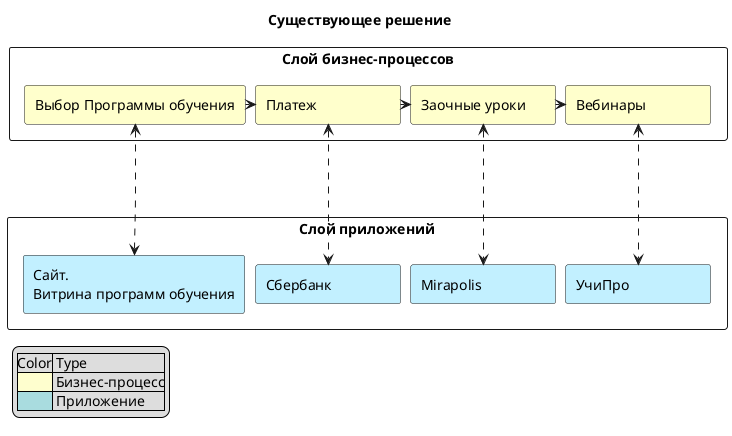 @startuml
skinparam minClassWidth 125
skinparam nodesep 10
skinparam ranksep 10

title "Cуществующее решение"

rectangle "Слой приложений" {
rectangle Mirapolis as MP   #Application 
rectangle УчиПро as UPR #Application 
rectangle Сбербанк as SBRPAY #Application
rectangle "Сайт. \nВитрина программ обучения" as SITE  #Application
}

rectangle "Слой бизнес-процессов" {
rectangle "Заочные уроки" as OFFLINE #Business 
rectangle "Вебинары" as WEBINAR #Business 
rectangle "Платеж" as PAY #Business 
rectangle "Выбор Программы обучения" as EDUPROG #Business
}

EDUPROG ...-Right....>  PAY 
PAY ....-Right...>  OFFLINE 
OFFLINE ....-Right...>  WEBINAR

EDUPROG <.......> SITE  
PAY <.......> SBRPAY
OFFLINE <.......> MP
WEBINAR <.......> UPR


legend left
    |Color| Type |
    |<#FEFECE>| Бизнес-процесс|
    |<#A9DCDF>| Приложение|
endlegend
@enduml
